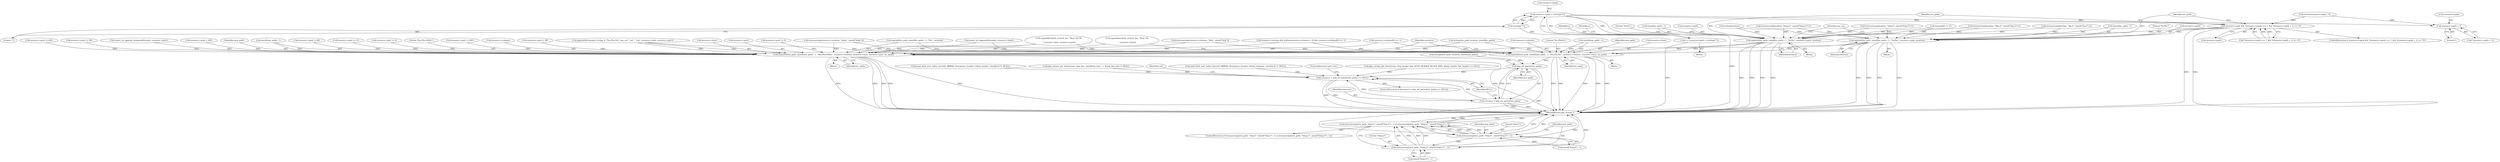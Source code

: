 digraph "0_php-src_523f230c831d7b33353203fa34aee4e92ac12bba@API" {
"1003039" [label="(Call,resource->path = estrdup(\"/\"))"];
"1003043" [label="(Call,estrdup(\"/\"))"];
"1003037" [label="(Call,s = resource->path = estrdup(\"/\"))"];
"1003057" [label="(Call,resource->path && *(resource->path) == '/' && *(resource->path + 1) == '\0')"];
"1003077" [label="(Call,snprintf(loc_path, sizeof(loc_path) - 1, \"%s%s\", resource->path, location))"];
"1003136" [label="(Call,snprintf(new_path, sizeof(new_path) - 1, \"%s://%s:%d%s\", resource->scheme, resource->host, resource->port, loc_path))"];
"1003182" [label="(Call,php_url_parse(new_path))"];
"1003179" [label="(Call,(resource = php_url_parse(new_path)) == NULL)"];
"1003180" [label="(Call,resource = php_url_parse(new_path))"];
"1003224" [label="(Call,strncasecmp(new_path, \"http://\", sizeof(\"http://\") - 1))"];
"1003223" [label="(Call,strncasecmp(new_path, \"http://\", sizeof(\"http://\") - 1) || strncasecmp(new_path, \"https://\", sizeof(\"https://\") - 1))"];
"1003231" [label="(Call,strncasecmp(new_path, \"https://\", sizeof(\"https://\") - 1))"];
"1003155" [label="(Call,snprintf(new_path, sizeof(new_path) - 1, \"%s://%s%s\", resource->scheme, resource->host, loc_path))"];
"1003090" [label="(Call,snprintf(loc_path, sizeof(loc_path) - 1, \"%s/%s\", resource->path, location))"];
"1003070" [label="(Call,resource->path + 1)"];
"1002626" [label="(Call,zend_hash_next_index_insert(Z_ARRVAL_P(response_header), &http_response, sizeof(zval *), NULL))"];
"1003034" [label="(Block,)"];
"1003162" [label="(Call,resource->scheme)"];
"1000409" [label="(Call,resource->scheme[4] == 's')"];
"1003149" [label="(Call,resource->port)"];
"1003077" [label="(Call,snprintf(loc_path, sizeof(loc_path) - 1, \"%s%s\", resource->path, location))"];
"1000314" [label="(Call,strncasecmp(resource->scheme, \"http\", sizeof(\"http\")))"];
"1003184" [label="(Identifier,NULL)"];
"1003083" [label="(Literal,\"%s%s\")"];
"1003015" [label="(Call,strrchr(resource->path, '/'))"];
"1000646" [label="(Call,smart_str_append_unsigned(&header, resource->port))"];
"1003092" [label="(Call,sizeof(loc_path) - 1)"];
"1003040" [label="(Call,resource->path)"];
"1003241" [label="(MethodReturn,php_stream *)"];
"1002959" [label="(Call,strlen(location))"];
"1003161" [label="(Literal,\"%s://%s%s\")"];
"1003143" [label="(Call,resource->scheme)"];
"1003122" [label="(Call,resource->port != 443)"];
"1000424" [label="(Call,resource->port = 443)"];
"1003179" [label="(Call,(resource = php_url_parse(new_path)) == NULL)"];
"1003089" [label="(Block,)"];
"1003071" [label="(Call,resource->path)"];
"1002944" [label="(Call,location[0] != '\0')"];
"1002129" [label="(Call,snprintf(scratch, scratch_len, \"Host: %s\r\n\", resource->host))"];
"1003096" [label="(Literal,\"%s/%s\")"];
"1003225" [label="(Identifier,new_path)"];
"1002096" [label="(Call,resource->port != 80)"];
"1003233" [label="(Literal,\"https://\")"];
"1003186" [label="(ControlStructure,goto out;)"];
"1003130" [label="(Call,resource->port != 80)"];
"1002986" [label="(Call,strncasecmp(location, \"ftps://\", sizeof(\"ftps://\")-1))"];
"1003232" [label="(Identifier,new_path)"];
"1000431" [label="(Call,resource->port == 0)"];
"1003157" [label="(Call,sizeof(new_path) - 1)"];
"1003231" [label="(Call,strncasecmp(new_path, \"https://\", sizeof(\"https://\") - 1))"];
"1003156" [label="(Identifier,new_path)"];
"1003226" [label="(Literal,\"http://\")"];
"1002087" [label="(Call,resource->port != 0)"];
"1003039" [label="(Call,resource->path = estrdup(\"/\"))"];
"1003078" [label="(Identifier,loc_path)"];
"1003087" [label="(Identifier,location)"];
"1003135" [label="(Block,)"];
"1003224" [label="(Call,strncasecmp(new_path, \"http://\", sizeof(\"http://\") - 1))"];
"1003069" [label="(Call,*(resource->path + 1))"];
"1003152" [label="(Identifier,loc_path)"];
"1003182" [label="(Call,php_url_parse(new_path))"];
"1002685" [label="(Call,php_stream_get_line(stream, http_header_line, HTTP_HEADER_BLOCK_SIZE, &http_header_line_length) == NULL)"];
"1003142" [label="(Literal,\"%s://%s:%d%s\")"];
"1003100" [label="(Identifier,location)"];
"1003165" [label="(Call,resource->host)"];
"1003155" [label="(Call,snprintf(new_path, sizeof(new_path) - 1, \"%s://%s%s\", resource->scheme, resource->host, loc_path))"];
"1003038" [label="(Identifier,s)"];
"1003084" [label="(Call,resource->path)"];
"1003076" [label="(Block,)"];
"1003171" [label="(Call,strlcpy(new_path, location, sizeof(new_path)))"];
"1002101" [label="(Call,resource->port != 0)"];
"1002889" [label="(Call,zend_hash_next_index_insert(Z_ARRVAL_P(response_header), &http_header, sizeof(zval *), NULL))"];
"1003097" [label="(Call,resource->path)"];
"1002438" [label="(Call,php_stream_get_line(stream, tmp_line, sizeof(tmp_line) - 1, &tmp_line_len) != NULL)"];
"1003061" [label="(Call,*(resource->path) == '/' && *(resource->path + 1) == '\0')"];
"1003043" [label="(Call,estrdup(\"/\"))"];
"1003177" [label="(Identifier,resource)"];
"1003183" [label="(Identifier,new_path)"];
"1003057" [label="(Call,resource->path && *(resource->path) == '/' && *(resource->path + 1) == '\0')"];
"1003234" [label="(Call,sizeof(\"https://\") - 1)"];
"1003053" [label="(Identifier,s)"];
"1003079" [label="(Call,sizeof(loc_path) - 1)"];
"1003113" [label="(Call,strlcpy(loc_path, location, sizeof(loc_path)))"];
"1003223" [label="(Call,strncasecmp(new_path, \"http://\", sizeof(\"http://\") - 1) || strncasecmp(new_path, \"https://\", sizeof(\"https://\") - 1))"];
"1003136" [label="(Call,snprintf(new_path, sizeof(new_path) - 1, \"%s://%s:%d%s\", resource->scheme, resource->host, resource->port, loc_path))"];
"1000321" [label="(Call,strncasecmp(resource->scheme, \"https\", sizeof(\"https\")))"];
"1003044" [label="(Literal,\"/\")"];
"1003188" [label="(Identifier,val)"];
"1002082" [label="(Call,resource->port != 443)"];
"1003103" [label="(Call,snprintf(loc_path, sizeof(loc_path) - 1, \"/%s\", location))"];
"1003154" [label="(Block,)"];
"1002979" [label="(Call,strncasecmp(location, \"ftp://\", sizeof(\"ftp://\")-1))"];
"1003058" [label="(Call,resource->path)"];
"1003178" [label="(ControlStructure,if ((resource = php_url_parse(new_path)) == NULL))"];
"1003070" [label="(Call,resource->path + 1)"];
"1000436" [label="(Call,resource->port = 80)"];
"1003090" [label="(Call,snprintf(loc_path, sizeof(loc_path) - 1, \"%s/%s\", resource->path, location))"];
"1003037" [label="(Call,s = resource->path = estrdup(\"/\"))"];
"1003091" [label="(Identifier,loc_path)"];
"1003181" [label="(Identifier,resource)"];
"1002963" [label="(Call,strncasecmp(location, \"http://\", sizeof(\"http://\")-1))"];
"1003146" [label="(Call,resource->host)"];
"1000636" [label="(Call,smart_str_appends(&header, resource->host))"];
"1003180" [label="(Call,resource = php_url_parse(new_path))"];
"1000485" [label="(Call,spprintf(&transport_string, 0, \"%s://%s:%d\", use_ssl ? \"ssl\" : \"tcp\", resource->host, resource->port))"];
"1003137" [label="(Identifier,new_path)"];
"1003138" [label="(Call,sizeof(new_path) - 1)"];
"1000398" [label="(Call,resource->scheme && (strlen(resource->scheme) > 4) && resource->scheme[4] == 's')"];
"1003227" [label="(Call,sizeof(\"http://\") - 1)"];
"1002971" [label="(Call,strncasecmp(location, \"https://\", sizeof(\"https://\")-1))"];
"1003222" [label="(ControlStructure,if (strncasecmp(new_path, \"http://\", sizeof(\"http://\") - 1) || strncasecmp(new_path, \"https://\", sizeof(\"https://\") - 1)))"];
"1003168" [label="(Identifier,loc_path)"];
"1003074" [label="(Literal,1)"];
"1003056" [label="(ControlStructure,if (resource->path && *(resource->path) == '/' && *(resource->path + 1) == '\0'))"];
"1002109" [label="(Call,snprintf(scratch, scratch_len, \"Host: %s:%i\r\n\", resource->host, resource->port))"];
"1003121" [label="(Identifier,use_ssl)"];
"1003039" -> "1003037"  [label="AST: "];
"1003039" -> "1003043"  [label="CFG: "];
"1003040" -> "1003039"  [label="AST: "];
"1003043" -> "1003039"  [label="AST: "];
"1003037" -> "1003039"  [label="CFG: "];
"1003039" -> "1003241"  [label="DDG: "];
"1003039" -> "1003037"  [label="DDG: "];
"1003043" -> "1003039"  [label="DDG: "];
"1003039" -> "1003057"  [label="DDG: "];
"1003039" -> "1003070"  [label="DDG: "];
"1003043" -> "1003044"  [label="CFG: "];
"1003044" -> "1003043"  [label="AST: "];
"1003043" -> "1003037"  [label="DDG: "];
"1003037" -> "1003034"  [label="AST: "];
"1003038" -> "1003037"  [label="AST: "];
"1003053" -> "1003037"  [label="CFG: "];
"1003037" -> "1003241"  [label="DDG: "];
"1003057" -> "1003056"  [label="AST: "];
"1003057" -> "1003058"  [label="CFG: "];
"1003057" -> "1003061"  [label="CFG: "];
"1003058" -> "1003057"  [label="AST: "];
"1003061" -> "1003057"  [label="AST: "];
"1003078" -> "1003057"  [label="CFG: "];
"1003091" -> "1003057"  [label="CFG: "];
"1003057" -> "1003241"  [label="DDG: "];
"1003057" -> "1003241"  [label="DDG: "];
"1003015" -> "1003057"  [label="DDG: "];
"1003061" -> "1003057"  [label="DDG: "];
"1003061" -> "1003057"  [label="DDG: "];
"1003057" -> "1003077"  [label="DDG: "];
"1003057" -> "1003090"  [label="DDG: "];
"1003077" -> "1003076"  [label="AST: "];
"1003077" -> "1003087"  [label="CFG: "];
"1003078" -> "1003077"  [label="AST: "];
"1003079" -> "1003077"  [label="AST: "];
"1003083" -> "1003077"  [label="AST: "];
"1003084" -> "1003077"  [label="AST: "];
"1003087" -> "1003077"  [label="AST: "];
"1003121" -> "1003077"  [label="CFG: "];
"1003077" -> "1003241"  [label="DDG: "];
"1003077" -> "1003241"  [label="DDG: "];
"1003077" -> "1003241"  [label="DDG: "];
"1003077" -> "1003241"  [label="DDG: "];
"1003079" -> "1003077"  [label="DDG: "];
"1002944" -> "1003077"  [label="DDG: "];
"1002979" -> "1003077"  [label="DDG: "];
"1002959" -> "1003077"  [label="DDG: "];
"1002971" -> "1003077"  [label="DDG: "];
"1002986" -> "1003077"  [label="DDG: "];
"1002963" -> "1003077"  [label="DDG: "];
"1003077" -> "1003136"  [label="DDG: "];
"1003077" -> "1003155"  [label="DDG: "];
"1003136" -> "1003135"  [label="AST: "];
"1003136" -> "1003152"  [label="CFG: "];
"1003137" -> "1003136"  [label="AST: "];
"1003138" -> "1003136"  [label="AST: "];
"1003142" -> "1003136"  [label="AST: "];
"1003143" -> "1003136"  [label="AST: "];
"1003146" -> "1003136"  [label="AST: "];
"1003149" -> "1003136"  [label="AST: "];
"1003152" -> "1003136"  [label="AST: "];
"1003177" -> "1003136"  [label="CFG: "];
"1003136" -> "1003241"  [label="DDG: "];
"1003136" -> "1003241"  [label="DDG: "];
"1003136" -> "1003241"  [label="DDG: "];
"1003136" -> "1003241"  [label="DDG: "];
"1003136" -> "1003241"  [label="DDG: "];
"1003136" -> "1003241"  [label="DDG: "];
"1003138" -> "1003136"  [label="DDG: "];
"1000314" -> "1003136"  [label="DDG: "];
"1000409" -> "1003136"  [label="DDG: "];
"1000321" -> "1003136"  [label="DDG: "];
"1000398" -> "1003136"  [label="DDG: "];
"1002129" -> "1003136"  [label="DDG: "];
"1000636" -> "1003136"  [label="DDG: "];
"1000485" -> "1003136"  [label="DDG: "];
"1000485" -> "1003136"  [label="DDG: "];
"1002109" -> "1003136"  [label="DDG: "];
"1002109" -> "1003136"  [label="DDG: "];
"1002096" -> "1003136"  [label="DDG: "];
"1000436" -> "1003136"  [label="DDG: "];
"1002101" -> "1003136"  [label="DDG: "];
"1003130" -> "1003136"  [label="DDG: "];
"1002082" -> "1003136"  [label="DDG: "];
"1002087" -> "1003136"  [label="DDG: "];
"1000424" -> "1003136"  [label="DDG: "];
"1000431" -> "1003136"  [label="DDG: "];
"1003122" -> "1003136"  [label="DDG: "];
"1000646" -> "1003136"  [label="DDG: "];
"1003103" -> "1003136"  [label="DDG: "];
"1003090" -> "1003136"  [label="DDG: "];
"1003113" -> "1003136"  [label="DDG: "];
"1003136" -> "1003182"  [label="DDG: "];
"1003182" -> "1003180"  [label="AST: "];
"1003182" -> "1003183"  [label="CFG: "];
"1003183" -> "1003182"  [label="AST: "];
"1003180" -> "1003182"  [label="CFG: "];
"1003182" -> "1003179"  [label="DDG: "];
"1003182" -> "1003180"  [label="DDG: "];
"1003171" -> "1003182"  [label="DDG: "];
"1003155" -> "1003182"  [label="DDG: "];
"1003182" -> "1003224"  [label="DDG: "];
"1003179" -> "1003178"  [label="AST: "];
"1003179" -> "1003184"  [label="CFG: "];
"1003180" -> "1003179"  [label="AST: "];
"1003184" -> "1003179"  [label="AST: "];
"1003186" -> "1003179"  [label="CFG: "];
"1003188" -> "1003179"  [label="CFG: "];
"1003179" -> "1003241"  [label="DDG: "];
"1003179" -> "1003241"  [label="DDG: "];
"1003180" -> "1003179"  [label="DDG: "];
"1002889" -> "1003179"  [label="DDG: "];
"1002685" -> "1003179"  [label="DDG: "];
"1002626" -> "1003179"  [label="DDG: "];
"1002438" -> "1003179"  [label="DDG: "];
"1003181" -> "1003180"  [label="AST: "];
"1003184" -> "1003180"  [label="CFG: "];
"1003180" -> "1003241"  [label="DDG: "];
"1003180" -> "1003241"  [label="DDG: "];
"1003224" -> "1003223"  [label="AST: "];
"1003224" -> "1003227"  [label="CFG: "];
"1003225" -> "1003224"  [label="AST: "];
"1003226" -> "1003224"  [label="AST: "];
"1003227" -> "1003224"  [label="AST: "];
"1003232" -> "1003224"  [label="CFG: "];
"1003223" -> "1003224"  [label="CFG: "];
"1003224" -> "1003241"  [label="DDG: "];
"1003224" -> "1003241"  [label="DDG: "];
"1003224" -> "1003223"  [label="DDG: "];
"1003224" -> "1003223"  [label="DDG: "];
"1003224" -> "1003223"  [label="DDG: "];
"1003227" -> "1003224"  [label="DDG: "];
"1003224" -> "1003231"  [label="DDG: "];
"1003223" -> "1003222"  [label="AST: "];
"1003223" -> "1003231"  [label="CFG: "];
"1003231" -> "1003223"  [label="AST: "];
"1003241" -> "1003223"  [label="CFG: "];
"1003223" -> "1003241"  [label="DDG: "];
"1003223" -> "1003241"  [label="DDG: "];
"1003223" -> "1003241"  [label="DDG: "];
"1003231" -> "1003223"  [label="DDG: "];
"1003231" -> "1003223"  [label="DDG: "];
"1003231" -> "1003223"  [label="DDG: "];
"1003231" -> "1003234"  [label="CFG: "];
"1003232" -> "1003231"  [label="AST: "];
"1003233" -> "1003231"  [label="AST: "];
"1003234" -> "1003231"  [label="AST: "];
"1003231" -> "1003241"  [label="DDG: "];
"1003231" -> "1003241"  [label="DDG: "];
"1003234" -> "1003231"  [label="DDG: "];
"1003155" -> "1003154"  [label="AST: "];
"1003155" -> "1003168"  [label="CFG: "];
"1003156" -> "1003155"  [label="AST: "];
"1003157" -> "1003155"  [label="AST: "];
"1003161" -> "1003155"  [label="AST: "];
"1003162" -> "1003155"  [label="AST: "];
"1003165" -> "1003155"  [label="AST: "];
"1003168" -> "1003155"  [label="AST: "];
"1003177" -> "1003155"  [label="CFG: "];
"1003155" -> "1003241"  [label="DDG: "];
"1003155" -> "1003241"  [label="DDG: "];
"1003155" -> "1003241"  [label="DDG: "];
"1003155" -> "1003241"  [label="DDG: "];
"1003155" -> "1003241"  [label="DDG: "];
"1003157" -> "1003155"  [label="DDG: "];
"1000314" -> "1003155"  [label="DDG: "];
"1000409" -> "1003155"  [label="DDG: "];
"1000321" -> "1003155"  [label="DDG: "];
"1000398" -> "1003155"  [label="DDG: "];
"1002129" -> "1003155"  [label="DDG: "];
"1000636" -> "1003155"  [label="DDG: "];
"1000485" -> "1003155"  [label="DDG: "];
"1002109" -> "1003155"  [label="DDG: "];
"1003103" -> "1003155"  [label="DDG: "];
"1003090" -> "1003155"  [label="DDG: "];
"1003113" -> "1003155"  [label="DDG: "];
"1003090" -> "1003089"  [label="AST: "];
"1003090" -> "1003100"  [label="CFG: "];
"1003091" -> "1003090"  [label="AST: "];
"1003092" -> "1003090"  [label="AST: "];
"1003096" -> "1003090"  [label="AST: "];
"1003097" -> "1003090"  [label="AST: "];
"1003100" -> "1003090"  [label="AST: "];
"1003121" -> "1003090"  [label="CFG: "];
"1003090" -> "1003241"  [label="DDG: "];
"1003090" -> "1003241"  [label="DDG: "];
"1003090" -> "1003241"  [label="DDG: "];
"1003090" -> "1003241"  [label="DDG: "];
"1003092" -> "1003090"  [label="DDG: "];
"1002944" -> "1003090"  [label="DDG: "];
"1002979" -> "1003090"  [label="DDG: "];
"1002959" -> "1003090"  [label="DDG: "];
"1002971" -> "1003090"  [label="DDG: "];
"1002986" -> "1003090"  [label="DDG: "];
"1002963" -> "1003090"  [label="DDG: "];
"1003070" -> "1003069"  [label="AST: "];
"1003070" -> "1003074"  [label="CFG: "];
"1003071" -> "1003070"  [label="AST: "];
"1003074" -> "1003070"  [label="AST: "];
"1003069" -> "1003070"  [label="CFG: "];
"1003015" -> "1003070"  [label="DDG: "];
}
